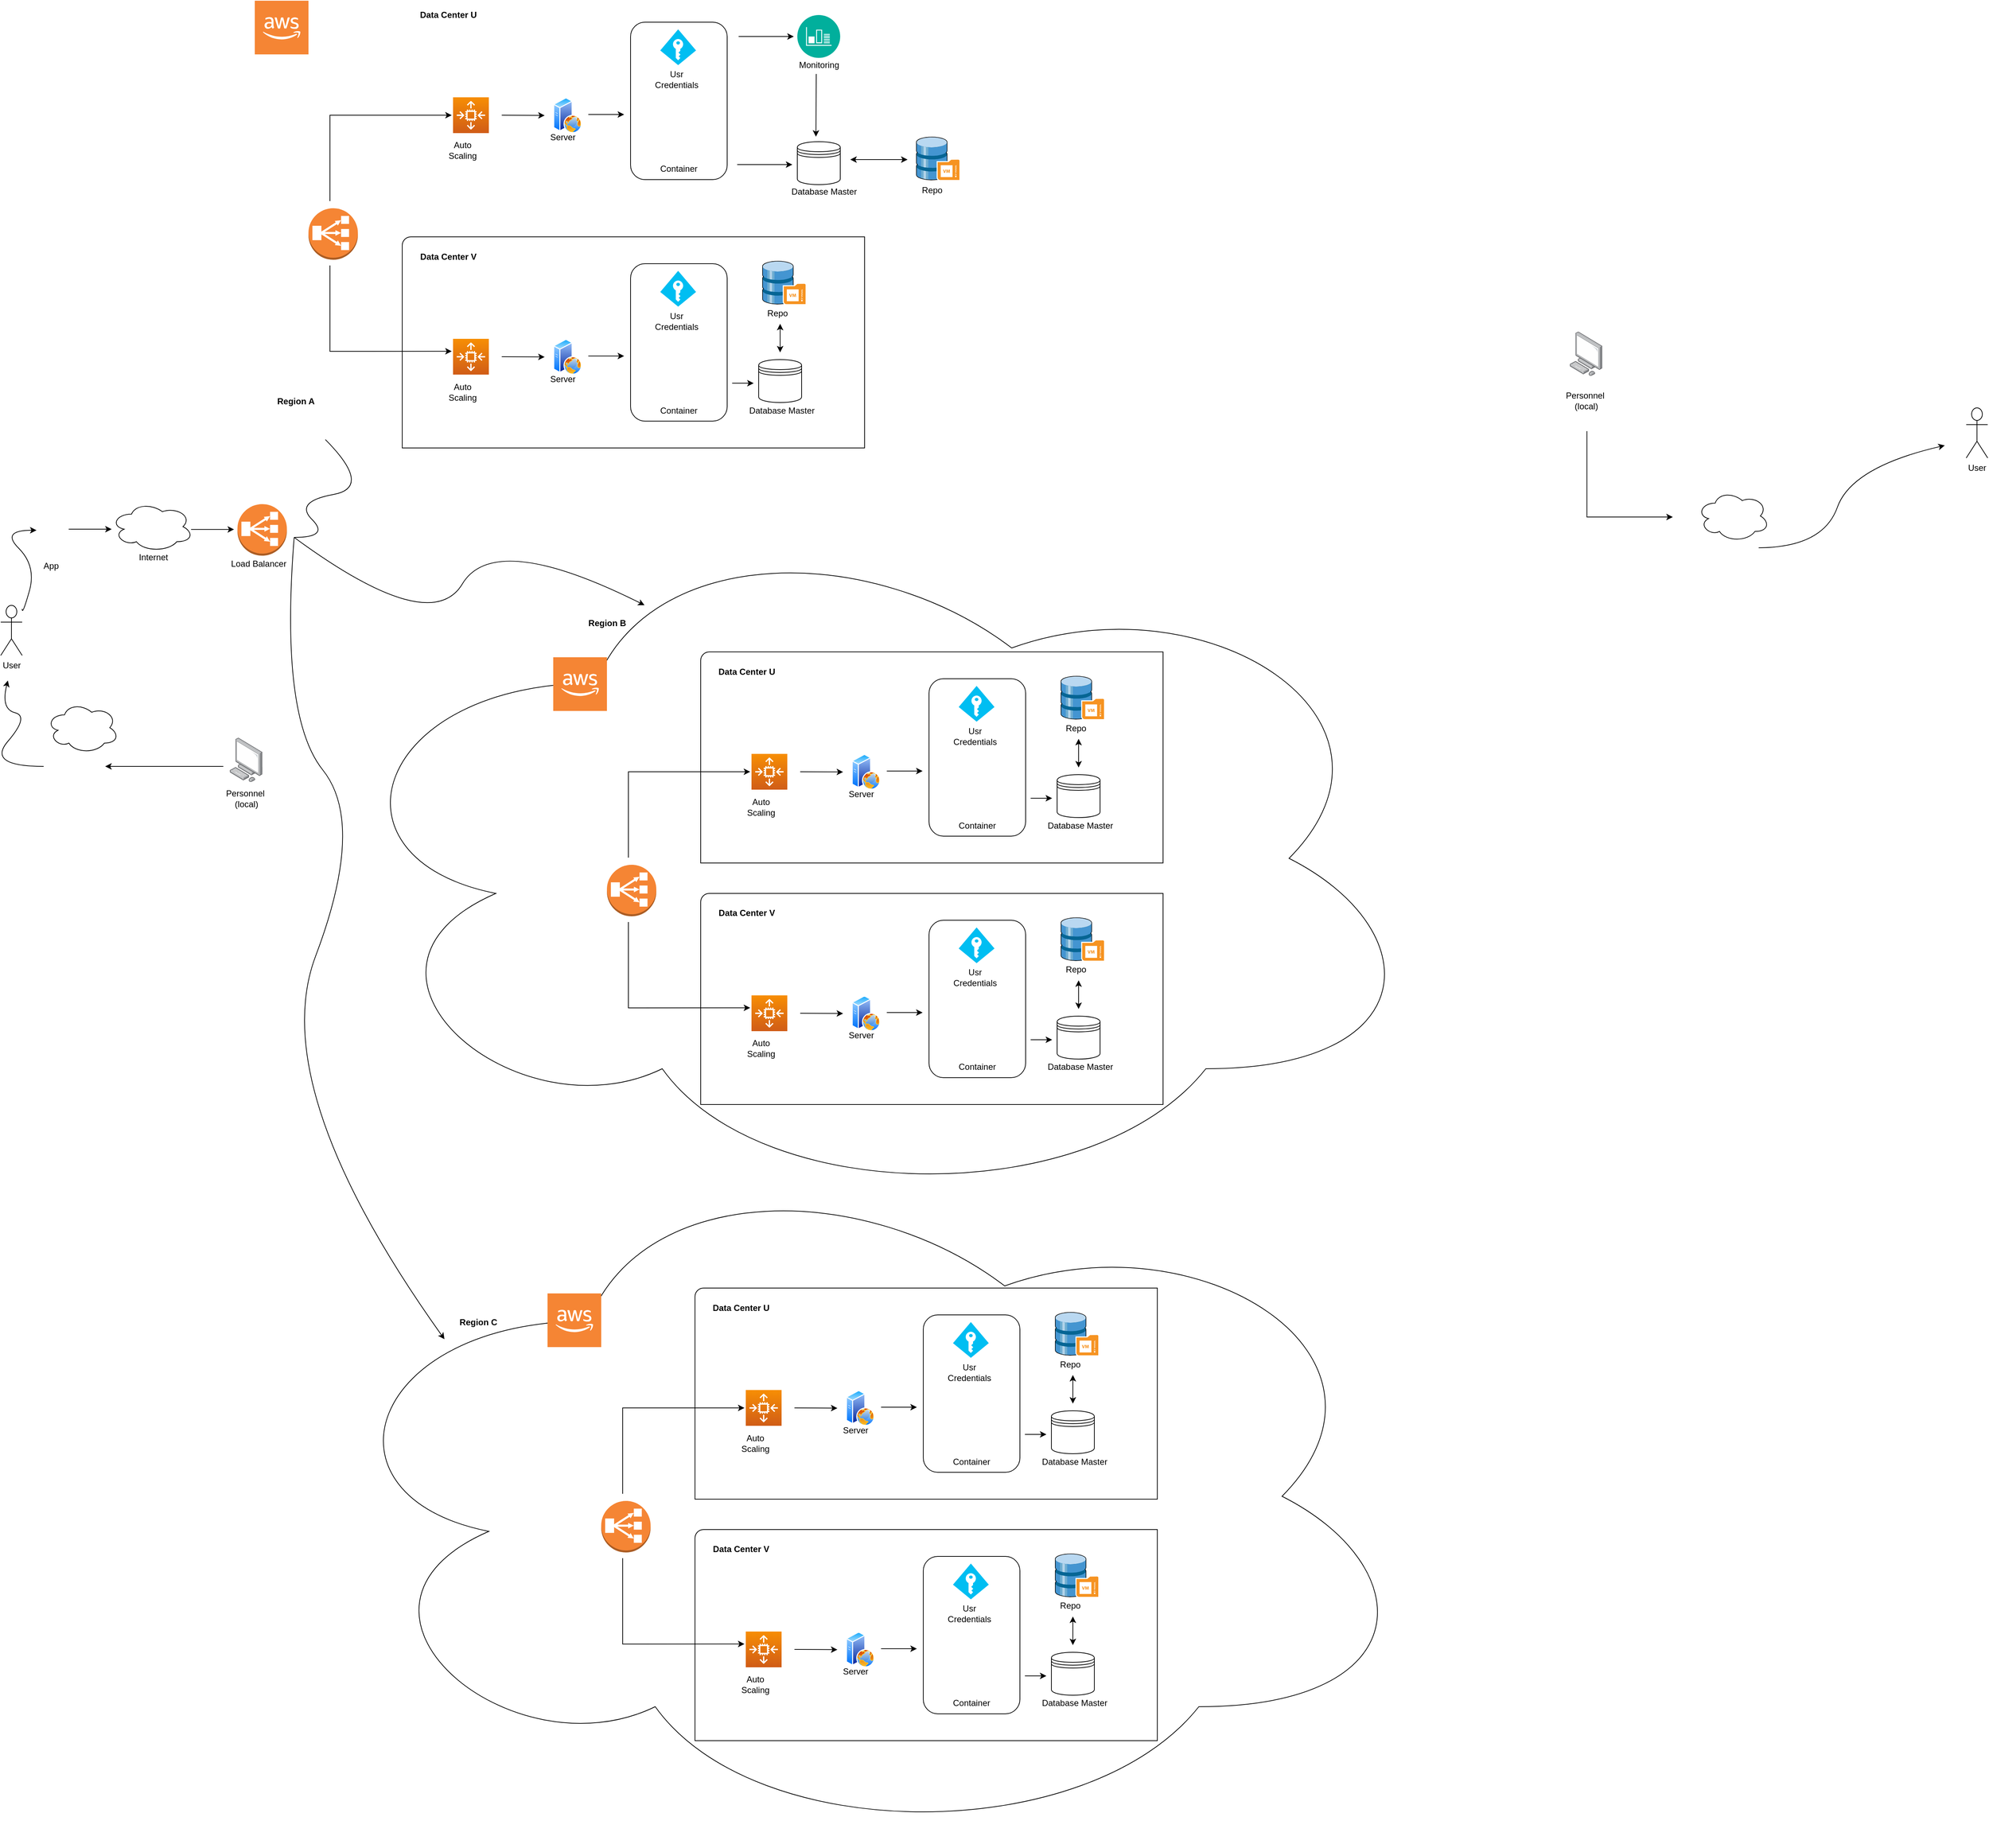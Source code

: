 <mxfile version="17.0.0" type="github">
  <diagram id="yPxyJZ8AM_hMuL3Unpa9" name="gitflow">
    <mxGraphModel dx="890" dy="5201" grid="1" gridSize="10" guides="1" tooltips="1" connect="1" arrows="1" fold="1" page="1" pageScale="1" pageWidth="3300" pageHeight="4681" math="0" shadow="0">
      <root>
        <mxCell id="0" />
        <mxCell id="1" parent="0" />
        <mxCell id="aeybAfqKCNcVXMwGGbME-222" value="" style="ellipse;shape=cloud;whiteSpace=wrap;html=1;fillColor=none;" vertex="1" parent="1">
          <mxGeometry x="454" y="910" width="1550" height="980" as="geometry" />
        </mxCell>
        <mxCell id="aeybAfqKCNcVXMwGGbME-177" value="" style="ellipse;shape=cloud;whiteSpace=wrap;html=1;fillColor=none;" vertex="1" parent="1">
          <mxGeometry x="463.8" y="18.5" width="1550" height="980" as="geometry" />
        </mxCell>
        <object label="User&lt;br&gt;" id="ce-0WmokCaHtLLE00WAw-1">
          <mxCell style="shape=umlActor;verticalLabelPosition=bottom;verticalAlign=top;html=1;outlineConnect=0;" parent="1" vertex="1">
            <mxGeometry x="20" y="155" width="30" height="70" as="geometry" />
          </mxCell>
        </object>
        <mxCell id="ce-0WmokCaHtLLE00WAw-7" value="Internet&lt;br&gt;" style="text;html=1;align=center;verticalAlign=middle;resizable=0;points=[];autosize=1;strokeColor=none;fillColor=none;" parent="1" vertex="1">
          <mxGeometry x="203" y="78.35" width="60" height="20" as="geometry" />
        </mxCell>
        <mxCell id="ce-0WmokCaHtLLE00WAw-12" value="" style="ellipse;shape=cloud;whiteSpace=wrap;html=1;" parent="1" vertex="1">
          <mxGeometry x="174" y="10" width="115" height="70" as="geometry" />
        </mxCell>
        <mxCell id="ce-0WmokCaHtLLE00WAw-13" value="" style="shape=image;html=1;verticalAlign=top;verticalLabelPosition=bottom;labelBackgroundColor=#ffffff;imageAspect=0;aspect=fixed;image=https://cdn4.iconfinder.com/data/icons/48-bubbles/48/27.Phone-128.png" parent="1" vertex="1">
          <mxGeometry x="60" y="22.5" width="65" height="65" as="geometry" />
        </mxCell>
        <mxCell id="ce-0WmokCaHtLLE00WAw-15" value="App" style="text;html=1;align=center;verticalAlign=middle;resizable=0;points=[];autosize=1;strokeColor=none;fillColor=none;" parent="1" vertex="1">
          <mxGeometry x="70" y="90" width="40" height="20" as="geometry" />
        </mxCell>
        <mxCell id="ce-0WmokCaHtLLE00WAw-16" value="" style="curved=1;endArrow=classic;html=1;rounded=0;" parent="1" edge="1">
          <mxGeometry width="50" height="50" relative="1" as="geometry">
            <mxPoint x="50" y="160" as="sourcePoint" />
            <mxPoint x="70" y="50" as="targetPoint" />
            <Array as="points">
              <mxPoint x="50" y="170" />
              <mxPoint x="70" y="100" />
              <mxPoint x="20" y="50" />
            </Array>
          </mxGeometry>
        </mxCell>
        <mxCell id="ce-0WmokCaHtLLE00WAw-18" value="" style="endArrow=classic;html=1;rounded=0;" parent="1" edge="1">
          <mxGeometry width="50" height="50" relative="1" as="geometry">
            <mxPoint x="115" y="48.5" as="sourcePoint" />
            <mxPoint x="175" y="48.5" as="targetPoint" />
          </mxGeometry>
        </mxCell>
        <mxCell id="ce-0WmokCaHtLLE00WAw-19" value="Load Balancer" style="text;html=1;align=center;verticalAlign=middle;resizable=0;points=[];autosize=1;strokeColor=none;fillColor=none;" parent="1" vertex="1">
          <mxGeometry x="335.3" y="87.35" width="90" height="20" as="geometry" />
        </mxCell>
        <mxCell id="ce-0WmokCaHtLLE00WAw-21" value="" style="points=[];aspect=fixed;html=1;align=center;shadow=0;dashed=0;image;image=img/lib/allied_telesis/computer_and_terminals/Personal_Computer.svg;" parent="1" vertex="1">
          <mxGeometry x="340" y="340" width="45.6" height="61.8" as="geometry" />
        </mxCell>
        <mxCell id="ce-0WmokCaHtLLE00WAw-22" value="Personnel&amp;nbsp;&lt;br&gt;(local)" style="text;html=1;align=center;verticalAlign=middle;resizable=0;points=[];autosize=1;strokeColor=none;fillColor=none;" parent="1" vertex="1">
          <mxGeometry x="327.8" y="410" width="70" height="30" as="geometry" />
        </mxCell>
        <mxCell id="ce-0WmokCaHtLLE00WAw-23" value="" style="shape=image;html=1;verticalAlign=top;verticalLabelPosition=bottom;labelBackgroundColor=#ffffff;imageAspect=0;aspect=fixed;image=https://cdn2.iconfinder.com/data/icons/web-development-and-studio/512/108_Map_Camping_plan_track_location_camping_camp-128.png" parent="1" vertex="1">
          <mxGeometry x="115.35" y="306.8" width="38.2" height="38.2" as="geometry" />
        </mxCell>
        <mxCell id="ce-0WmokCaHtLLE00WAw-24" value="" style="shape=image;html=1;verticalAlign=top;verticalLabelPosition=bottom;labelBackgroundColor=#ffffff;imageAspect=0;aspect=fixed;image=https://cdn4.iconfinder.com/data/icons/car-silhouettes/1000/van-128.png" parent="1" vertex="1">
          <mxGeometry x="85.55" y="350" width="68" height="68" as="geometry" />
        </mxCell>
        <mxCell id="ce-0WmokCaHtLLE00WAw-32" value="" style="curved=1;endArrow=classic;html=1;rounded=0;exitX=-0.082;exitY=0.441;exitDx=0;exitDy=0;exitPerimeter=0;" parent="1" edge="1" source="ce-0WmokCaHtLLE00WAw-24">
          <mxGeometry width="50" height="50" relative="1" as="geometry">
            <mxPoint x="70" y="410" as="sourcePoint" />
            <mxPoint x="30" y="260" as="targetPoint" />
            <Array as="points">
              <mxPoint y="380" />
              <mxPoint x="60" y="310" />
              <mxPoint x="20" y="300" />
            </Array>
          </mxGeometry>
        </mxCell>
        <mxCell id="ce-0WmokCaHtLLE00WAw-33" value="" style="ellipse;shape=cloud;whiteSpace=wrap;html=1;fillColor=none;" parent="1" vertex="1">
          <mxGeometry x="83.9" y="290" width="101.1" height="71.8" as="geometry" />
        </mxCell>
        <mxCell id="ce-0WmokCaHtLLE00WAw-35" value="" style="endArrow=classic;html=1;rounded=0;exitX=0;exitY=0.647;exitDx=0;exitDy=0;exitPerimeter=0;" parent="1" edge="1">
          <mxGeometry width="50" height="50" relative="1" as="geometry">
            <mxPoint x="331" y="379.985" as="sourcePoint" />
            <mxPoint x="166" y="380" as="targetPoint" />
          </mxGeometry>
        </mxCell>
        <mxCell id="aeybAfqKCNcVXMwGGbME-7" value="Region A" style="text;html=1;align=center;verticalAlign=middle;resizable=0;points=[];autosize=1;strokeColor=none;fillColor=none;fontStyle=1" vertex="1" parent="1">
          <mxGeometry x="396.8" y="-140" width="70" height="20" as="geometry" />
        </mxCell>
        <mxCell id="aeybAfqKCNcVXMwGGbME-10" value="" style="outlineConnect=0;dashed=0;verticalLabelPosition=bottom;verticalAlign=top;align=center;html=1;shape=mxgraph.aws3.classic_load_balancer;fillColor=#F58534;gradientColor=none;" vertex="1" parent="1">
          <mxGeometry x="350.8" y="13.5" width="69" height="72" as="geometry" />
        </mxCell>
        <mxCell id="aeybAfqKCNcVXMwGGbME-13" value="Region B" style="text;html=1;align=center;verticalAlign=middle;resizable=0;points=[];autosize=1;strokeColor=none;fillColor=none;fontStyle=1" vertex="1" parent="1">
          <mxGeometry x="832" y="170" width="70" height="20" as="geometry" />
        </mxCell>
        <mxCell id="aeybAfqKCNcVXMwGGbME-14" value="Region C" style="text;html=1;align=center;verticalAlign=middle;resizable=0;points=[];autosize=1;strokeColor=none;fillColor=none;fontStyle=1" vertex="1" parent="1">
          <mxGeometry x="652" y="1146.5" width="70" height="20" as="geometry" />
        </mxCell>
        <mxCell id="aeybAfqKCNcVXMwGGbME-30" value="" style="outlineConnect=0;dashed=0;verticalLabelPosition=bottom;verticalAlign=top;align=center;html=1;shape=mxgraph.aws3.cloud_2;fillColor=#F58534;gradientColor=none;" vertex="1" parent="1">
          <mxGeometry x="375" y="-690" width="75" height="75" as="geometry" />
        </mxCell>
        <mxCell id="aeybAfqKCNcVXMwGGbME-84" value="" style="endArrow=classic;html=1;rounded=0;" edge="1" parent="1">
          <mxGeometry width="50" height="50" relative="1" as="geometry">
            <mxPoint x="286" y="48.83" as="sourcePoint" />
            <mxPoint x="346" y="48.83" as="targetPoint" />
          </mxGeometry>
        </mxCell>
        <mxCell id="aeybAfqKCNcVXMwGGbME-88" value="" style="curved=1;endArrow=classic;html=1;rounded=0;entryX=0.294;entryY=0.139;entryDx=0;entryDy=0;entryPerimeter=0;" edge="1" parent="1" target="aeybAfqKCNcVXMwGGbME-177">
          <mxGeometry width="50" height="50" relative="1" as="geometry">
            <mxPoint x="430" y="60" as="sourcePoint" />
            <mxPoint x="143.367" y="727.723" as="targetPoint" />
            <Array as="points">
              <mxPoint x="620" y="200" />
              <mxPoint x="710" y="50" />
            </Array>
          </mxGeometry>
        </mxCell>
        <mxCell id="aeybAfqKCNcVXMwGGbME-89" value="" style="curved=1;endArrow=classic;html=1;rounded=0;entryX=0.12;entryY=0.276;entryDx=0;entryDy=0;entryPerimeter=0;" edge="1" parent="1" target="aeybAfqKCNcVXMwGGbME-222">
          <mxGeometry width="50" height="50" relative="1" as="geometry">
            <mxPoint x="430" y="60" as="sourcePoint" />
            <mxPoint x="460" y="1200" as="targetPoint" />
            <Array as="points">
              <mxPoint x="410" y="310" />
              <mxPoint x="530" y="460" />
              <mxPoint x="390" y="830" />
            </Array>
          </mxGeometry>
        </mxCell>
        <mxCell id="aeybAfqKCNcVXMwGGbME-91" value="" style="outlineConnect=0;dashed=0;verticalLabelPosition=bottom;verticalAlign=top;align=center;html=1;shape=mxgraph.aws3.classic_load_balancer;fillColor=#F58534;gradientColor=none;" vertex="1" parent="1">
          <mxGeometry x="450" y="-400" width="69" height="72" as="geometry" />
        </mxCell>
        <mxCell id="aeybAfqKCNcVXMwGGbME-92" value="&lt;span style=&quot;white-space: pre&quot;&gt;	&lt;/span&gt;&lt;span style=&quot;white-space: pre&quot;&gt;	&lt;/span&gt;" style="shape=datastore;whiteSpace=wrap;html=1;" vertex="1" parent="1">
          <mxGeometry x="1133" y="-493" width="60" height="60" as="geometry" />
        </mxCell>
        <mxCell id="aeybAfqKCNcVXMwGGbME-93" value="" style="verticalLabelPosition=bottom;html=1;verticalAlign=top;align=center;strokeColor=none;fillColor=#00BEF2;shape=mxgraph.azure.access_control;" vertex="1" parent="1">
          <mxGeometry x="941.5" y="-650" width="50" height="50" as="geometry" />
        </mxCell>
        <mxCell id="aeybAfqKCNcVXMwGGbME-94" value="" style="shape=image;html=1;verticalAlign=top;verticalLabelPosition=bottom;labelBackgroundColor=#ffffff;imageAspect=0;aspect=fixed;image=https://cdn0.iconfinder.com/data/icons/social-media-2104/24/social_media_social_media_logo_docker-128.png" vertex="1" parent="1">
          <mxGeometry x="933.5" y="-533" width="68" height="68" as="geometry" />
        </mxCell>
        <mxCell id="aeybAfqKCNcVXMwGGbME-95" value="Database Master" style="text;html=1;align=center;verticalAlign=middle;resizable=0;points=[];autosize=1;strokeColor=none;fillColor=none;" vertex="1" parent="1">
          <mxGeometry x="1115" y="-433" width="110" height="20" as="geometry" />
        </mxCell>
        <mxCell id="aeybAfqKCNcVXMwGGbME-96" value="Container" style="text;html=1;align=center;verticalAlign=middle;resizable=0;points=[];autosize=1;strokeColor=none;fillColor=none;" vertex="1" parent="1">
          <mxGeometry x="931.5" y="-465" width="70" height="20" as="geometry" />
        </mxCell>
        <mxCell id="aeybAfqKCNcVXMwGGbME-97" value="" style="sketch=0;points=[[0,0,0],[0.25,0,0],[0.5,0,0],[0.75,0,0],[1,0,0],[0,1,0],[0.25,1,0],[0.5,1,0],[0.75,1,0],[1,1,0],[0,0.25,0],[0,0.5,0],[0,0.75,0],[1,0.25,0],[1,0.5,0],[1,0.75,0]];outlineConnect=0;fontColor=#232F3E;gradientColor=#F78E04;gradientDirection=north;fillColor=#D05C17;strokeColor=#ffffff;dashed=0;verticalLabelPosition=bottom;verticalAlign=top;align=center;html=1;fontSize=12;fontStyle=0;aspect=fixed;shape=mxgraph.aws4.resourceIcon;resIcon=mxgraph.aws4.auto_scaling2;" vertex="1" parent="1">
          <mxGeometry x="652" y="-555" width="50" height="50" as="geometry" />
        </mxCell>
        <mxCell id="aeybAfqKCNcVXMwGGbME-98" value="Auto &lt;br&gt;Scaling" style="text;html=1;align=center;verticalAlign=middle;resizable=0;points=[];autosize=1;strokeColor=none;fillColor=none;" vertex="1" parent="1">
          <mxGeometry x="640" y="-496" width="50" height="30" as="geometry" />
        </mxCell>
        <mxCell id="aeybAfqKCNcVXMwGGbME-99" value="" style="shadow=0;dashed=0;html=1;labelPosition=center;verticalLabelPosition=bottom;verticalAlign=top;align=center;outlineConnect=0;shape=mxgraph.veeam.3d.backup_repository_2;fillColor=none;movableLabel=1;" vertex="1" parent="1">
          <mxGeometry x="1299" y="-500" width="62" height="62" as="geometry" />
        </mxCell>
        <mxCell id="aeybAfqKCNcVXMwGGbME-100" value="Repo" style="text;html=1;align=center;verticalAlign=middle;resizable=0;points=[];autosize=1;strokeColor=none;fillColor=none;" vertex="1" parent="1">
          <mxGeometry x="1300.5" y="-435" width="40" height="20" as="geometry" />
        </mxCell>
        <mxCell id="aeybAfqKCNcVXMwGGbME-101" value="" style="rounded=1;whiteSpace=wrap;html=1;fillColor=none;" vertex="1" parent="1">
          <mxGeometry x="900" y="-660" width="135" height="220" as="geometry" />
        </mxCell>
        <mxCell id="aeybAfqKCNcVXMwGGbME-102" value="Usr&lt;br&gt;Credentials" style="text;html=1;align=center;verticalAlign=middle;resizable=0;points=[];autosize=1;strokeColor=none;fillColor=none;" vertex="1" parent="1">
          <mxGeometry x="923.5" y="-595" width="80" height="30" as="geometry" />
        </mxCell>
        <mxCell id="aeybAfqKCNcVXMwGGbME-103" value="" style="endArrow=classic;html=1;rounded=0;" edge="1" parent="1">
          <mxGeometry width="50" height="50" relative="1" as="geometry">
            <mxPoint x="841" y="-531" as="sourcePoint" />
            <mxPoint x="891" y="-531" as="targetPoint" />
          </mxGeometry>
        </mxCell>
        <mxCell id="aeybAfqKCNcVXMwGGbME-104" value="" style="endArrow=classic;html=1;rounded=0;" edge="1" parent="1">
          <mxGeometry width="50" height="50" relative="1" as="geometry">
            <mxPoint x="720" y="-530.0" as="sourcePoint" />
            <mxPoint x="780" y="-529.67" as="targetPoint" />
          </mxGeometry>
        </mxCell>
        <mxCell id="aeybAfqKCNcVXMwGGbME-105" value="" style="endArrow=classic;startArrow=classic;html=1;rounded=0;" edge="1" parent="1">
          <mxGeometry width="50" height="50" relative="1" as="geometry">
            <mxPoint x="1287" y="-468" as="sourcePoint" />
            <mxPoint x="1207" y="-468" as="targetPoint" />
            <Array as="points" />
          </mxGeometry>
        </mxCell>
        <mxCell id="aeybAfqKCNcVXMwGGbME-106" value="" style="aspect=fixed;perimeter=ellipsePerimeter;html=1;align=center;shadow=0;dashed=0;spacingTop=3;image;image=img/lib/active_directory/web_server.svg;fillColor=none;" vertex="1" parent="1">
          <mxGeometry x="792" y="-555" width="40" height="50" as="geometry" />
        </mxCell>
        <mxCell id="aeybAfqKCNcVXMwGGbME-107" value="" style="endArrow=classic;html=1;rounded=0;" edge="1" parent="1">
          <mxGeometry width="50" height="50" relative="1" as="geometry">
            <mxPoint x="1049" y="-461" as="sourcePoint" />
            <mxPoint x="1126" y="-461" as="targetPoint" />
          </mxGeometry>
        </mxCell>
        <mxCell id="aeybAfqKCNcVXMwGGbME-109" value="Data Center U" style="text;html=1;align=center;verticalAlign=middle;resizable=0;points=[];autosize=1;strokeColor=none;fillColor=none;fontStyle=1" vertex="1" parent="1">
          <mxGeometry x="600" y="-680" width="90" height="20" as="geometry" />
        </mxCell>
        <mxCell id="aeybAfqKCNcVXMwGGbME-110" value="Server" style="text;html=1;align=center;verticalAlign=middle;resizable=0;points=[];autosize=1;strokeColor=none;fillColor=none;" vertex="1" parent="1">
          <mxGeometry x="780" y="-509" width="50" height="20" as="geometry" />
        </mxCell>
        <mxCell id="aeybAfqKCNcVXMwGGbME-111" value="&lt;span style=&quot;white-space: pre&quot;&gt;	&lt;/span&gt;&lt;span style=&quot;white-space: pre&quot;&gt;	&lt;/span&gt;" style="shape=datastore;whiteSpace=wrap;html=1;" vertex="1" parent="1">
          <mxGeometry x="1079" y="-188.5" width="60" height="60" as="geometry" />
        </mxCell>
        <mxCell id="aeybAfqKCNcVXMwGGbME-112" value="" style="verticalLabelPosition=bottom;html=1;verticalAlign=top;align=center;strokeColor=none;fillColor=#00BEF2;shape=mxgraph.azure.access_control;" vertex="1" parent="1">
          <mxGeometry x="941.5" y="-312.5" width="50" height="50" as="geometry" />
        </mxCell>
        <mxCell id="aeybAfqKCNcVXMwGGbME-113" value="" style="shape=image;html=1;verticalAlign=top;verticalLabelPosition=bottom;labelBackgroundColor=#ffffff;imageAspect=0;aspect=fixed;image=https://cdn0.iconfinder.com/data/icons/social-media-2104/24/social_media_social_media_logo_docker-128.png" vertex="1" parent="1">
          <mxGeometry x="933.5" y="-195.5" width="68" height="68" as="geometry" />
        </mxCell>
        <mxCell id="aeybAfqKCNcVXMwGGbME-114" value="Database Master" style="text;html=1;align=center;verticalAlign=middle;resizable=0;points=[];autosize=1;strokeColor=none;fillColor=none;" vertex="1" parent="1">
          <mxGeometry x="1056" y="-127.5" width="110" height="20" as="geometry" />
        </mxCell>
        <mxCell id="aeybAfqKCNcVXMwGGbME-115" value="Container" style="text;html=1;align=center;verticalAlign=middle;resizable=0;points=[];autosize=1;strokeColor=none;fillColor=none;" vertex="1" parent="1">
          <mxGeometry x="931.5" y="-127.5" width="70" height="20" as="geometry" />
        </mxCell>
        <mxCell id="aeybAfqKCNcVXMwGGbME-116" value="" style="sketch=0;points=[[0,0,0],[0.25,0,0],[0.5,0,0],[0.75,0,0],[1,0,0],[0,1,0],[0.25,1,0],[0.5,1,0],[0.75,1,0],[1,1,0],[0,0.25,0],[0,0.5,0],[0,0.75,0],[1,0.25,0],[1,0.5,0],[1,0.75,0]];outlineConnect=0;fontColor=#232F3E;gradientColor=#F78E04;gradientDirection=north;fillColor=#D05C17;strokeColor=#ffffff;dashed=0;verticalLabelPosition=bottom;verticalAlign=top;align=center;html=1;fontSize=12;fontStyle=0;aspect=fixed;shape=mxgraph.aws4.resourceIcon;resIcon=mxgraph.aws4.auto_scaling2;" vertex="1" parent="1">
          <mxGeometry x="652" y="-217.5" width="50" height="50" as="geometry" />
        </mxCell>
        <mxCell id="aeybAfqKCNcVXMwGGbME-117" value="Auto &lt;br&gt;Scaling" style="text;html=1;align=center;verticalAlign=middle;resizable=0;points=[];autosize=1;strokeColor=none;fillColor=none;" vertex="1" parent="1">
          <mxGeometry x="640" y="-158.5" width="50" height="30" as="geometry" />
        </mxCell>
        <mxCell id="aeybAfqKCNcVXMwGGbME-118" value="" style="shadow=0;dashed=0;html=1;labelPosition=center;verticalLabelPosition=bottom;verticalAlign=top;align=center;outlineConnect=0;shape=mxgraph.veeam.3d.backup_repository_2;fillColor=none;" vertex="1" parent="1">
          <mxGeometry x="1084" y="-326.5" width="62" height="62" as="geometry" />
        </mxCell>
        <mxCell id="aeybAfqKCNcVXMwGGbME-119" value="Repo" style="text;html=1;align=center;verticalAlign=middle;resizable=0;points=[];autosize=1;strokeColor=none;fillColor=none;" vertex="1" parent="1">
          <mxGeometry x="1085" y="-263.5" width="40" height="20" as="geometry" />
        </mxCell>
        <mxCell id="aeybAfqKCNcVXMwGGbME-120" value="" style="rounded=1;whiteSpace=wrap;html=1;fillColor=none;" vertex="1" parent="1">
          <mxGeometry x="900" y="-322.5" width="135" height="220" as="geometry" />
        </mxCell>
        <mxCell id="aeybAfqKCNcVXMwGGbME-121" value="Usr&lt;br&gt;Credentials" style="text;html=1;align=center;verticalAlign=middle;resizable=0;points=[];autosize=1;strokeColor=none;fillColor=none;" vertex="1" parent="1">
          <mxGeometry x="923.5" y="-257.5" width="80" height="30" as="geometry" />
        </mxCell>
        <mxCell id="aeybAfqKCNcVXMwGGbME-122" value="" style="endArrow=classic;html=1;rounded=0;" edge="1" parent="1">
          <mxGeometry width="50" height="50" relative="1" as="geometry">
            <mxPoint x="841" y="-193.5" as="sourcePoint" />
            <mxPoint x="891" y="-193.5" as="targetPoint" />
          </mxGeometry>
        </mxCell>
        <mxCell id="aeybAfqKCNcVXMwGGbME-123" value="" style="endArrow=classic;html=1;rounded=0;" edge="1" parent="1">
          <mxGeometry width="50" height="50" relative="1" as="geometry">
            <mxPoint x="720" y="-192.5" as="sourcePoint" />
            <mxPoint x="780" y="-192.17" as="targetPoint" />
          </mxGeometry>
        </mxCell>
        <mxCell id="aeybAfqKCNcVXMwGGbME-124" value="" style="endArrow=classic;startArrow=classic;html=1;rounded=0;" edge="1" parent="1">
          <mxGeometry width="50" height="50" relative="1" as="geometry">
            <mxPoint x="1109" y="-198.5" as="sourcePoint" />
            <mxPoint x="1109" y="-238.5" as="targetPoint" />
          </mxGeometry>
        </mxCell>
        <mxCell id="aeybAfqKCNcVXMwGGbME-125" value="" style="aspect=fixed;perimeter=ellipsePerimeter;html=1;align=center;shadow=0;dashed=0;spacingTop=3;image;image=img/lib/active_directory/web_server.svg;fillColor=none;" vertex="1" parent="1">
          <mxGeometry x="792" y="-217.5" width="40" height="50" as="geometry" />
        </mxCell>
        <mxCell id="aeybAfqKCNcVXMwGGbME-126" value="" style="endArrow=classic;html=1;rounded=0;" edge="1" parent="1">
          <mxGeometry width="50" height="50" relative="1" as="geometry">
            <mxPoint x="1042" y="-155.5" as="sourcePoint" />
            <mxPoint x="1072" y="-155.5" as="targetPoint" />
          </mxGeometry>
        </mxCell>
        <mxCell id="aeybAfqKCNcVXMwGGbME-127" value="" style="verticalLabelPosition=bottom;verticalAlign=top;html=1;shape=mxgraph.basic.corner_round_rect;dx=6;fillColor=none;" vertex="1" parent="1">
          <mxGeometry x="581" y="-360" width="646" height="295" as="geometry" />
        </mxCell>
        <mxCell id="aeybAfqKCNcVXMwGGbME-128" value="Data Center V" style="text;html=1;align=center;verticalAlign=middle;resizable=0;points=[];autosize=1;strokeColor=none;fillColor=none;fontStyle=1" vertex="1" parent="1">
          <mxGeometry x="600" y="-342.5" width="90" height="20" as="geometry" />
        </mxCell>
        <mxCell id="aeybAfqKCNcVXMwGGbME-129" value="Server" style="text;html=1;align=center;verticalAlign=middle;resizable=0;points=[];autosize=1;strokeColor=none;fillColor=none;" vertex="1" parent="1">
          <mxGeometry x="780" y="-171.5" width="50" height="20" as="geometry" />
        </mxCell>
        <mxCell id="aeybAfqKCNcVXMwGGbME-131" value="" style="endArrow=classic;html=1;rounded=0;entryX=0.107;entryY=0.568;entryDx=0;entryDy=0;entryPerimeter=0;" edge="1" parent="1">
          <mxGeometry width="50" height="50" relative="1" as="geometry">
            <mxPoint x="480" y="-410" as="sourcePoint" />
            <mxPoint x="650.122" y="-529.94" as="targetPoint" />
            <Array as="points">
              <mxPoint x="480" y="-530" />
            </Array>
          </mxGeometry>
        </mxCell>
        <mxCell id="aeybAfqKCNcVXMwGGbME-132" value="" style="endArrow=classic;html=1;rounded=0;entryX=0.107;entryY=0.542;entryDx=0;entryDy=0;entryPerimeter=0;" edge="1" parent="1" target="aeybAfqKCNcVXMwGGbME-127">
          <mxGeometry width="50" height="50" relative="1" as="geometry">
            <mxPoint x="480" y="-320" as="sourcePoint" />
            <mxPoint x="540" y="-130" as="targetPoint" />
            <Array as="points">
              <mxPoint x="480" y="-200" />
            </Array>
          </mxGeometry>
        </mxCell>
        <mxCell id="aeybAfqKCNcVXMwGGbME-135" value="" style="outlineConnect=0;dashed=0;verticalLabelPosition=bottom;verticalAlign=top;align=center;html=1;shape=mxgraph.aws3.cloud_2;fillColor=#F58534;gradientColor=none;" vertex="1" parent="1">
          <mxGeometry x="792" y="227.5" width="75" height="75" as="geometry" />
        </mxCell>
        <mxCell id="aeybAfqKCNcVXMwGGbME-136" value="" style="outlineConnect=0;dashed=0;verticalLabelPosition=bottom;verticalAlign=top;align=center;html=1;shape=mxgraph.aws3.classic_load_balancer;fillColor=#F58534;gradientColor=none;" vertex="1" parent="1">
          <mxGeometry x="867" y="517.5" width="69" height="72" as="geometry" />
        </mxCell>
        <mxCell id="aeybAfqKCNcVXMwGGbME-137" value="&lt;span style=&quot;white-space: pre&quot;&gt;	&lt;/span&gt;&lt;span style=&quot;white-space: pre&quot;&gt;	&lt;/span&gt;" style="shape=datastore;whiteSpace=wrap;html=1;" vertex="1" parent="1">
          <mxGeometry x="1496" y="391.5" width="60" height="60" as="geometry" />
        </mxCell>
        <mxCell id="aeybAfqKCNcVXMwGGbME-138" value="" style="verticalLabelPosition=bottom;html=1;verticalAlign=top;align=center;strokeColor=none;fillColor=#00BEF2;shape=mxgraph.azure.access_control;" vertex="1" parent="1">
          <mxGeometry x="1358.5" y="267.5" width="50" height="50" as="geometry" />
        </mxCell>
        <mxCell id="aeybAfqKCNcVXMwGGbME-139" value="" style="shape=image;html=1;verticalAlign=top;verticalLabelPosition=bottom;labelBackgroundColor=#ffffff;imageAspect=0;aspect=fixed;image=https://cdn0.iconfinder.com/data/icons/social-media-2104/24/social_media_social_media_logo_docker-128.png" vertex="1" parent="1">
          <mxGeometry x="1350.5" y="384.5" width="68" height="68" as="geometry" />
        </mxCell>
        <mxCell id="aeybAfqKCNcVXMwGGbME-140" value="Database Master" style="text;html=1;align=center;verticalAlign=middle;resizable=0;points=[];autosize=1;strokeColor=none;fillColor=none;" vertex="1" parent="1">
          <mxGeometry x="1473" y="452.5" width="110" height="20" as="geometry" />
        </mxCell>
        <mxCell id="aeybAfqKCNcVXMwGGbME-141" value="Container" style="text;html=1;align=center;verticalAlign=middle;resizable=0;points=[];autosize=1;strokeColor=none;fillColor=none;" vertex="1" parent="1">
          <mxGeometry x="1348.5" y="452.5" width="70" height="20" as="geometry" />
        </mxCell>
        <mxCell id="aeybAfqKCNcVXMwGGbME-142" value="" style="sketch=0;points=[[0,0,0],[0.25,0,0],[0.5,0,0],[0.75,0,0],[1,0,0],[0,1,0],[0.25,1,0],[0.5,1,0],[0.75,1,0],[1,1,0],[0,0.25,0],[0,0.5,0],[0,0.75,0],[1,0.25,0],[1,0.5,0],[1,0.75,0]];outlineConnect=0;fontColor=#232F3E;gradientColor=#F78E04;gradientDirection=north;fillColor=#D05C17;strokeColor=#ffffff;dashed=0;verticalLabelPosition=bottom;verticalAlign=top;align=center;html=1;fontSize=12;fontStyle=0;aspect=fixed;shape=mxgraph.aws4.resourceIcon;resIcon=mxgraph.aws4.auto_scaling2;" vertex="1" parent="1">
          <mxGeometry x="1069" y="362.5" width="50" height="50" as="geometry" />
        </mxCell>
        <mxCell id="aeybAfqKCNcVXMwGGbME-143" value="Auto &lt;br&gt;Scaling" style="text;html=1;align=center;verticalAlign=middle;resizable=0;points=[];autosize=1;strokeColor=none;fillColor=none;" vertex="1" parent="1">
          <mxGeometry x="1057" y="421.5" width="50" height="30" as="geometry" />
        </mxCell>
        <mxCell id="aeybAfqKCNcVXMwGGbME-144" value="" style="shadow=0;dashed=0;html=1;labelPosition=center;verticalLabelPosition=bottom;verticalAlign=top;align=center;outlineConnect=0;shape=mxgraph.veeam.3d.backup_repository_2;fillColor=none;" vertex="1" parent="1">
          <mxGeometry x="1501" y="253.5" width="62" height="62" as="geometry" />
        </mxCell>
        <mxCell id="aeybAfqKCNcVXMwGGbME-145" value="Repo" style="text;html=1;align=center;verticalAlign=middle;resizable=0;points=[];autosize=1;strokeColor=none;fillColor=none;" vertex="1" parent="1">
          <mxGeometry x="1502" y="316.5" width="40" height="20" as="geometry" />
        </mxCell>
        <mxCell id="aeybAfqKCNcVXMwGGbME-146" value="" style="rounded=1;whiteSpace=wrap;html=1;fillColor=none;" vertex="1" parent="1">
          <mxGeometry x="1317" y="257.5" width="135" height="220" as="geometry" />
        </mxCell>
        <mxCell id="aeybAfqKCNcVXMwGGbME-147" value="Usr&lt;br&gt;Credentials" style="text;html=1;align=center;verticalAlign=middle;resizable=0;points=[];autosize=1;strokeColor=none;fillColor=none;" vertex="1" parent="1">
          <mxGeometry x="1340.5" y="322.5" width="80" height="30" as="geometry" />
        </mxCell>
        <mxCell id="aeybAfqKCNcVXMwGGbME-148" value="" style="endArrow=classic;html=1;rounded=0;" edge="1" parent="1">
          <mxGeometry width="50" height="50" relative="1" as="geometry">
            <mxPoint x="1258" y="386.5" as="sourcePoint" />
            <mxPoint x="1308" y="386.5" as="targetPoint" />
          </mxGeometry>
        </mxCell>
        <mxCell id="aeybAfqKCNcVXMwGGbME-149" value="" style="endArrow=classic;html=1;rounded=0;" edge="1" parent="1">
          <mxGeometry width="50" height="50" relative="1" as="geometry">
            <mxPoint x="1137" y="387.5" as="sourcePoint" />
            <mxPoint x="1197" y="387.83" as="targetPoint" />
          </mxGeometry>
        </mxCell>
        <mxCell id="aeybAfqKCNcVXMwGGbME-150" value="" style="endArrow=classic;startArrow=classic;html=1;rounded=0;" edge="1" parent="1">
          <mxGeometry width="50" height="50" relative="1" as="geometry">
            <mxPoint x="1526" y="381.5" as="sourcePoint" />
            <mxPoint x="1526" y="341.5" as="targetPoint" />
          </mxGeometry>
        </mxCell>
        <mxCell id="aeybAfqKCNcVXMwGGbME-151" value="" style="aspect=fixed;perimeter=ellipsePerimeter;html=1;align=center;shadow=0;dashed=0;spacingTop=3;image;image=img/lib/active_directory/web_server.svg;fillColor=none;" vertex="1" parent="1">
          <mxGeometry x="1209" y="362.5" width="40" height="50" as="geometry" />
        </mxCell>
        <mxCell id="aeybAfqKCNcVXMwGGbME-152" value="" style="endArrow=classic;html=1;rounded=0;" edge="1" parent="1">
          <mxGeometry width="50" height="50" relative="1" as="geometry">
            <mxPoint x="1459" y="424.5" as="sourcePoint" />
            <mxPoint x="1489" y="424.5" as="targetPoint" />
          </mxGeometry>
        </mxCell>
        <mxCell id="aeybAfqKCNcVXMwGGbME-153" value="" style="verticalLabelPosition=bottom;verticalAlign=top;html=1;shape=mxgraph.basic.corner_round_rect;dx=6;fillColor=none;" vertex="1" parent="1">
          <mxGeometry x="998" y="220" width="646" height="295" as="geometry" />
        </mxCell>
        <mxCell id="aeybAfqKCNcVXMwGGbME-154" value="Data Center U" style="text;html=1;align=center;verticalAlign=middle;resizable=0;points=[];autosize=1;strokeColor=none;fillColor=none;fontStyle=1" vertex="1" parent="1">
          <mxGeometry x="1017" y="237.5" width="90" height="20" as="geometry" />
        </mxCell>
        <mxCell id="aeybAfqKCNcVXMwGGbME-155" value="Server" style="text;html=1;align=center;verticalAlign=middle;resizable=0;points=[];autosize=1;strokeColor=none;fillColor=none;" vertex="1" parent="1">
          <mxGeometry x="1197" y="408.5" width="50" height="20" as="geometry" />
        </mxCell>
        <mxCell id="aeybAfqKCNcVXMwGGbME-156" value="&lt;span style=&quot;white-space: pre&quot;&gt;	&lt;/span&gt;&lt;span style=&quot;white-space: pre&quot;&gt;	&lt;/span&gt;" style="shape=datastore;whiteSpace=wrap;html=1;" vertex="1" parent="1">
          <mxGeometry x="1496" y="729" width="60" height="60" as="geometry" />
        </mxCell>
        <mxCell id="aeybAfqKCNcVXMwGGbME-157" value="" style="verticalLabelPosition=bottom;html=1;verticalAlign=top;align=center;strokeColor=none;fillColor=#00BEF2;shape=mxgraph.azure.access_control;" vertex="1" parent="1">
          <mxGeometry x="1358.5" y="605" width="50" height="50" as="geometry" />
        </mxCell>
        <mxCell id="aeybAfqKCNcVXMwGGbME-158" value="" style="shape=image;html=1;verticalAlign=top;verticalLabelPosition=bottom;labelBackgroundColor=#ffffff;imageAspect=0;aspect=fixed;image=https://cdn0.iconfinder.com/data/icons/social-media-2104/24/social_media_social_media_logo_docker-128.png" vertex="1" parent="1">
          <mxGeometry x="1350.5" y="722" width="68" height="68" as="geometry" />
        </mxCell>
        <mxCell id="aeybAfqKCNcVXMwGGbME-159" value="Database Master" style="text;html=1;align=center;verticalAlign=middle;resizable=0;points=[];autosize=1;strokeColor=none;fillColor=none;" vertex="1" parent="1">
          <mxGeometry x="1473" y="790" width="110" height="20" as="geometry" />
        </mxCell>
        <mxCell id="aeybAfqKCNcVXMwGGbME-160" value="Container" style="text;html=1;align=center;verticalAlign=middle;resizable=0;points=[];autosize=1;strokeColor=none;fillColor=none;" vertex="1" parent="1">
          <mxGeometry x="1348.5" y="790" width="70" height="20" as="geometry" />
        </mxCell>
        <mxCell id="aeybAfqKCNcVXMwGGbME-161" value="" style="sketch=0;points=[[0,0,0],[0.25,0,0],[0.5,0,0],[0.75,0,0],[1,0,0],[0,1,0],[0.25,1,0],[0.5,1,0],[0.75,1,0],[1,1,0],[0,0.25,0],[0,0.5,0],[0,0.75,0],[1,0.25,0],[1,0.5,0],[1,0.75,0]];outlineConnect=0;fontColor=#232F3E;gradientColor=#F78E04;gradientDirection=north;fillColor=#D05C17;strokeColor=#ffffff;dashed=0;verticalLabelPosition=bottom;verticalAlign=top;align=center;html=1;fontSize=12;fontStyle=0;aspect=fixed;shape=mxgraph.aws4.resourceIcon;resIcon=mxgraph.aws4.auto_scaling2;" vertex="1" parent="1">
          <mxGeometry x="1069" y="700" width="50" height="50" as="geometry" />
        </mxCell>
        <mxCell id="aeybAfqKCNcVXMwGGbME-162" value="Auto &lt;br&gt;Scaling" style="text;html=1;align=center;verticalAlign=middle;resizable=0;points=[];autosize=1;strokeColor=none;fillColor=none;" vertex="1" parent="1">
          <mxGeometry x="1057" y="759" width="50" height="30" as="geometry" />
        </mxCell>
        <mxCell id="aeybAfqKCNcVXMwGGbME-163" value="" style="shadow=0;dashed=0;html=1;labelPosition=center;verticalLabelPosition=bottom;verticalAlign=top;align=center;outlineConnect=0;shape=mxgraph.veeam.3d.backup_repository_2;fillColor=none;" vertex="1" parent="1">
          <mxGeometry x="1501" y="591" width="62" height="62" as="geometry" />
        </mxCell>
        <mxCell id="aeybAfqKCNcVXMwGGbME-164" value="Repo" style="text;html=1;align=center;verticalAlign=middle;resizable=0;points=[];autosize=1;strokeColor=none;fillColor=none;" vertex="1" parent="1">
          <mxGeometry x="1502" y="654" width="40" height="20" as="geometry" />
        </mxCell>
        <mxCell id="aeybAfqKCNcVXMwGGbME-165" value="" style="rounded=1;whiteSpace=wrap;html=1;fillColor=none;" vertex="1" parent="1">
          <mxGeometry x="1317" y="595" width="135" height="220" as="geometry" />
        </mxCell>
        <mxCell id="aeybAfqKCNcVXMwGGbME-166" value="Usr&lt;br&gt;Credentials" style="text;html=1;align=center;verticalAlign=middle;resizable=0;points=[];autosize=1;strokeColor=none;fillColor=none;" vertex="1" parent="1">
          <mxGeometry x="1340.5" y="660" width="80" height="30" as="geometry" />
        </mxCell>
        <mxCell id="aeybAfqKCNcVXMwGGbME-167" value="" style="endArrow=classic;html=1;rounded=0;" edge="1" parent="1">
          <mxGeometry width="50" height="50" relative="1" as="geometry">
            <mxPoint x="1258" y="724" as="sourcePoint" />
            <mxPoint x="1308" y="724" as="targetPoint" />
          </mxGeometry>
        </mxCell>
        <mxCell id="aeybAfqKCNcVXMwGGbME-168" value="" style="endArrow=classic;html=1;rounded=0;" edge="1" parent="1">
          <mxGeometry width="50" height="50" relative="1" as="geometry">
            <mxPoint x="1137" y="725.0" as="sourcePoint" />
            <mxPoint x="1197" y="725.33" as="targetPoint" />
          </mxGeometry>
        </mxCell>
        <mxCell id="aeybAfqKCNcVXMwGGbME-169" value="" style="endArrow=classic;startArrow=classic;html=1;rounded=0;" edge="1" parent="1">
          <mxGeometry width="50" height="50" relative="1" as="geometry">
            <mxPoint x="1526" y="719" as="sourcePoint" />
            <mxPoint x="1526" y="679" as="targetPoint" />
          </mxGeometry>
        </mxCell>
        <mxCell id="aeybAfqKCNcVXMwGGbME-170" value="" style="aspect=fixed;perimeter=ellipsePerimeter;html=1;align=center;shadow=0;dashed=0;spacingTop=3;image;image=img/lib/active_directory/web_server.svg;fillColor=none;" vertex="1" parent="1">
          <mxGeometry x="1209" y="700" width="40" height="50" as="geometry" />
        </mxCell>
        <mxCell id="aeybAfqKCNcVXMwGGbME-171" value="" style="endArrow=classic;html=1;rounded=0;" edge="1" parent="1">
          <mxGeometry width="50" height="50" relative="1" as="geometry">
            <mxPoint x="1459" y="762" as="sourcePoint" />
            <mxPoint x="1489" y="762" as="targetPoint" />
          </mxGeometry>
        </mxCell>
        <mxCell id="aeybAfqKCNcVXMwGGbME-172" value="" style="verticalLabelPosition=bottom;verticalAlign=top;html=1;shape=mxgraph.basic.corner_round_rect;dx=6;fillColor=none;" vertex="1" parent="1">
          <mxGeometry x="998" y="557.5" width="646" height="295" as="geometry" />
        </mxCell>
        <mxCell id="aeybAfqKCNcVXMwGGbME-173" value="Data Center V" style="text;html=1;align=center;verticalAlign=middle;resizable=0;points=[];autosize=1;strokeColor=none;fillColor=none;fontStyle=1" vertex="1" parent="1">
          <mxGeometry x="1017" y="575" width="90" height="20" as="geometry" />
        </mxCell>
        <mxCell id="aeybAfqKCNcVXMwGGbME-174" value="Server" style="text;html=1;align=center;verticalAlign=middle;resizable=0;points=[];autosize=1;strokeColor=none;fillColor=none;" vertex="1" parent="1">
          <mxGeometry x="1197" y="746" width="50" height="20" as="geometry" />
        </mxCell>
        <mxCell id="aeybAfqKCNcVXMwGGbME-175" value="" style="endArrow=classic;html=1;rounded=0;entryX=0.107;entryY=0.568;entryDx=0;entryDy=0;entryPerimeter=0;" edge="1" parent="1" target="aeybAfqKCNcVXMwGGbME-153">
          <mxGeometry width="50" height="50" relative="1" as="geometry">
            <mxPoint x="897" y="507.5" as="sourcePoint" />
            <mxPoint x="957" y="387.5" as="targetPoint" />
            <Array as="points">
              <mxPoint x="897" y="387.5" />
            </Array>
          </mxGeometry>
        </mxCell>
        <mxCell id="aeybAfqKCNcVXMwGGbME-176" value="" style="endArrow=classic;html=1;rounded=0;entryX=0.107;entryY=0.542;entryDx=0;entryDy=0;entryPerimeter=0;" edge="1" parent="1" target="aeybAfqKCNcVXMwGGbME-172">
          <mxGeometry width="50" height="50" relative="1" as="geometry">
            <mxPoint x="897" y="597.5" as="sourcePoint" />
            <mxPoint x="957" y="787.5" as="targetPoint" />
            <Array as="points">
              <mxPoint x="897" y="717.5" />
            </Array>
          </mxGeometry>
        </mxCell>
        <mxCell id="aeybAfqKCNcVXMwGGbME-178" value="" style="curved=1;endArrow=none;html=1;rounded=0;entryX=0.272;entryY=0.834;entryDx=0;entryDy=0;entryPerimeter=0;" edge="1" parent="1">
          <mxGeometry width="50" height="50" relative="1" as="geometry">
            <mxPoint x="430" y="60.0" as="sourcePoint" />
            <mxPoint x="473.6" y="-76.68" as="targetPoint" />
            <Array as="points">
              <mxPoint x="480" y="60" />
              <mxPoint x="430" y="10" />
              <mxPoint x="540" y="-10" />
            </Array>
          </mxGeometry>
        </mxCell>
        <mxCell id="aeybAfqKCNcVXMwGGbME-180" value="" style="outlineConnect=0;dashed=0;verticalLabelPosition=bottom;verticalAlign=top;align=center;html=1;shape=mxgraph.aws3.cloud_2;fillColor=#F58534;gradientColor=none;" vertex="1" parent="1">
          <mxGeometry x="784" y="1116.5" width="75" height="75" as="geometry" />
        </mxCell>
        <mxCell id="aeybAfqKCNcVXMwGGbME-181" value="" style="outlineConnect=0;dashed=0;verticalLabelPosition=bottom;verticalAlign=top;align=center;html=1;shape=mxgraph.aws3.classic_load_balancer;fillColor=#F58534;gradientColor=none;" vertex="1" parent="1">
          <mxGeometry x="859" y="1406.5" width="69" height="72" as="geometry" />
        </mxCell>
        <mxCell id="aeybAfqKCNcVXMwGGbME-182" value="&lt;span style=&quot;white-space: pre&quot;&gt;	&lt;/span&gt;&lt;span style=&quot;white-space: pre&quot;&gt;	&lt;/span&gt;" style="shape=datastore;whiteSpace=wrap;html=1;" vertex="1" parent="1">
          <mxGeometry x="1488" y="1280.5" width="60" height="60" as="geometry" />
        </mxCell>
        <mxCell id="aeybAfqKCNcVXMwGGbME-183" value="" style="verticalLabelPosition=bottom;html=1;verticalAlign=top;align=center;strokeColor=none;fillColor=#00BEF2;shape=mxgraph.azure.access_control;" vertex="1" parent="1">
          <mxGeometry x="1350.5" y="1156.5" width="50" height="50" as="geometry" />
        </mxCell>
        <mxCell id="aeybAfqKCNcVXMwGGbME-184" value="" style="shape=image;html=1;verticalAlign=top;verticalLabelPosition=bottom;labelBackgroundColor=#ffffff;imageAspect=0;aspect=fixed;image=https://cdn0.iconfinder.com/data/icons/social-media-2104/24/social_media_social_media_logo_docker-128.png" vertex="1" parent="1">
          <mxGeometry x="1342.5" y="1273.5" width="68" height="68" as="geometry" />
        </mxCell>
        <mxCell id="aeybAfqKCNcVXMwGGbME-185" value="Database Master" style="text;html=1;align=center;verticalAlign=middle;resizable=0;points=[];autosize=1;strokeColor=none;fillColor=none;" vertex="1" parent="1">
          <mxGeometry x="1465" y="1341.5" width="110" height="20" as="geometry" />
        </mxCell>
        <mxCell id="aeybAfqKCNcVXMwGGbME-186" value="Container" style="text;html=1;align=center;verticalAlign=middle;resizable=0;points=[];autosize=1;strokeColor=none;fillColor=none;" vertex="1" parent="1">
          <mxGeometry x="1340.5" y="1341.5" width="70" height="20" as="geometry" />
        </mxCell>
        <mxCell id="aeybAfqKCNcVXMwGGbME-187" value="" style="sketch=0;points=[[0,0,0],[0.25,0,0],[0.5,0,0],[0.75,0,0],[1,0,0],[0,1,0],[0.25,1,0],[0.5,1,0],[0.75,1,0],[1,1,0],[0,0.25,0],[0,0.5,0],[0,0.75,0],[1,0.25,0],[1,0.5,0],[1,0.75,0]];outlineConnect=0;fontColor=#232F3E;gradientColor=#F78E04;gradientDirection=north;fillColor=#D05C17;strokeColor=#ffffff;dashed=0;verticalLabelPosition=bottom;verticalAlign=top;align=center;html=1;fontSize=12;fontStyle=0;aspect=fixed;shape=mxgraph.aws4.resourceIcon;resIcon=mxgraph.aws4.auto_scaling2;" vertex="1" parent="1">
          <mxGeometry x="1061" y="1251.5" width="50" height="50" as="geometry" />
        </mxCell>
        <mxCell id="aeybAfqKCNcVXMwGGbME-188" value="Auto &lt;br&gt;Scaling" style="text;html=1;align=center;verticalAlign=middle;resizable=0;points=[];autosize=1;strokeColor=none;fillColor=none;" vertex="1" parent="1">
          <mxGeometry x="1049" y="1310.5" width="50" height="30" as="geometry" />
        </mxCell>
        <mxCell id="aeybAfqKCNcVXMwGGbME-189" value="" style="shadow=0;dashed=0;html=1;labelPosition=center;verticalLabelPosition=bottom;verticalAlign=top;align=center;outlineConnect=0;shape=mxgraph.veeam.3d.backup_repository_2;fillColor=none;" vertex="1" parent="1">
          <mxGeometry x="1493" y="1142.5" width="62" height="62" as="geometry" />
        </mxCell>
        <mxCell id="aeybAfqKCNcVXMwGGbME-190" value="Repo" style="text;html=1;align=center;verticalAlign=middle;resizable=0;points=[];autosize=1;strokeColor=none;fillColor=none;" vertex="1" parent="1">
          <mxGeometry x="1494" y="1205.5" width="40" height="20" as="geometry" />
        </mxCell>
        <mxCell id="aeybAfqKCNcVXMwGGbME-191" value="" style="rounded=1;whiteSpace=wrap;html=1;fillColor=none;" vertex="1" parent="1">
          <mxGeometry x="1309" y="1146.5" width="135" height="220" as="geometry" />
        </mxCell>
        <mxCell id="aeybAfqKCNcVXMwGGbME-192" value="Usr&lt;br&gt;Credentials" style="text;html=1;align=center;verticalAlign=middle;resizable=0;points=[];autosize=1;strokeColor=none;fillColor=none;" vertex="1" parent="1">
          <mxGeometry x="1332.5" y="1211.5" width="80" height="30" as="geometry" />
        </mxCell>
        <mxCell id="aeybAfqKCNcVXMwGGbME-193" value="" style="endArrow=classic;html=1;rounded=0;" edge="1" parent="1">
          <mxGeometry width="50" height="50" relative="1" as="geometry">
            <mxPoint x="1250" y="1275.5" as="sourcePoint" />
            <mxPoint x="1300" y="1275.5" as="targetPoint" />
          </mxGeometry>
        </mxCell>
        <mxCell id="aeybAfqKCNcVXMwGGbME-194" value="" style="endArrow=classic;html=1;rounded=0;" edge="1" parent="1">
          <mxGeometry width="50" height="50" relative="1" as="geometry">
            <mxPoint x="1129" y="1276.5" as="sourcePoint" />
            <mxPoint x="1189" y="1276.83" as="targetPoint" />
          </mxGeometry>
        </mxCell>
        <mxCell id="aeybAfqKCNcVXMwGGbME-195" value="" style="endArrow=classic;startArrow=classic;html=1;rounded=0;" edge="1" parent="1">
          <mxGeometry width="50" height="50" relative="1" as="geometry">
            <mxPoint x="1518" y="1270.5" as="sourcePoint" />
            <mxPoint x="1518" y="1230.5" as="targetPoint" />
          </mxGeometry>
        </mxCell>
        <mxCell id="aeybAfqKCNcVXMwGGbME-196" value="" style="aspect=fixed;perimeter=ellipsePerimeter;html=1;align=center;shadow=0;dashed=0;spacingTop=3;image;image=img/lib/active_directory/web_server.svg;fillColor=none;" vertex="1" parent="1">
          <mxGeometry x="1201" y="1251.5" width="40" height="50" as="geometry" />
        </mxCell>
        <mxCell id="aeybAfqKCNcVXMwGGbME-197" value="" style="endArrow=classic;html=1;rounded=0;" edge="1" parent="1">
          <mxGeometry width="50" height="50" relative="1" as="geometry">
            <mxPoint x="1451" y="1313.5" as="sourcePoint" />
            <mxPoint x="1481" y="1313.5" as="targetPoint" />
          </mxGeometry>
        </mxCell>
        <mxCell id="aeybAfqKCNcVXMwGGbME-198" value="" style="verticalLabelPosition=bottom;verticalAlign=top;html=1;shape=mxgraph.basic.corner_round_rect;dx=6;fillColor=none;" vertex="1" parent="1">
          <mxGeometry x="990" y="1109" width="646" height="295" as="geometry" />
        </mxCell>
        <mxCell id="aeybAfqKCNcVXMwGGbME-199" value="Data Center U" style="text;html=1;align=center;verticalAlign=middle;resizable=0;points=[];autosize=1;strokeColor=none;fillColor=none;fontStyle=1" vertex="1" parent="1">
          <mxGeometry x="1009" y="1126.5" width="90" height="20" as="geometry" />
        </mxCell>
        <mxCell id="aeybAfqKCNcVXMwGGbME-200" value="Server" style="text;html=1;align=center;verticalAlign=middle;resizable=0;points=[];autosize=1;strokeColor=none;fillColor=none;" vertex="1" parent="1">
          <mxGeometry x="1189" y="1297.5" width="50" height="20" as="geometry" />
        </mxCell>
        <mxCell id="aeybAfqKCNcVXMwGGbME-201" value="&lt;span style=&quot;white-space: pre&quot;&gt;	&lt;/span&gt;&lt;span style=&quot;white-space: pre&quot;&gt;	&lt;/span&gt;" style="shape=datastore;whiteSpace=wrap;html=1;" vertex="1" parent="1">
          <mxGeometry x="1488" y="1618" width="60" height="60" as="geometry" />
        </mxCell>
        <mxCell id="aeybAfqKCNcVXMwGGbME-202" value="" style="verticalLabelPosition=bottom;html=1;verticalAlign=top;align=center;strokeColor=none;fillColor=#00BEF2;shape=mxgraph.azure.access_control;" vertex="1" parent="1">
          <mxGeometry x="1350.5" y="1494" width="50" height="50" as="geometry" />
        </mxCell>
        <mxCell id="aeybAfqKCNcVXMwGGbME-203" value="" style="shape=image;html=1;verticalAlign=top;verticalLabelPosition=bottom;labelBackgroundColor=#ffffff;imageAspect=0;aspect=fixed;image=https://cdn0.iconfinder.com/data/icons/social-media-2104/24/social_media_social_media_logo_docker-128.png" vertex="1" parent="1">
          <mxGeometry x="1342.5" y="1611" width="68" height="68" as="geometry" />
        </mxCell>
        <mxCell id="aeybAfqKCNcVXMwGGbME-204" value="Database Master" style="text;html=1;align=center;verticalAlign=middle;resizable=0;points=[];autosize=1;strokeColor=none;fillColor=none;" vertex="1" parent="1">
          <mxGeometry x="1465" y="1679" width="110" height="20" as="geometry" />
        </mxCell>
        <mxCell id="aeybAfqKCNcVXMwGGbME-205" value="Container" style="text;html=1;align=center;verticalAlign=middle;resizable=0;points=[];autosize=1;strokeColor=none;fillColor=none;" vertex="1" parent="1">
          <mxGeometry x="1340.5" y="1679" width="70" height="20" as="geometry" />
        </mxCell>
        <mxCell id="aeybAfqKCNcVXMwGGbME-206" value="" style="sketch=0;points=[[0,0,0],[0.25,0,0],[0.5,0,0],[0.75,0,0],[1,0,0],[0,1,0],[0.25,1,0],[0.5,1,0],[0.75,1,0],[1,1,0],[0,0.25,0],[0,0.5,0],[0,0.75,0],[1,0.25,0],[1,0.5,0],[1,0.75,0]];outlineConnect=0;fontColor=#232F3E;gradientColor=#F78E04;gradientDirection=north;fillColor=#D05C17;strokeColor=#ffffff;dashed=0;verticalLabelPosition=bottom;verticalAlign=top;align=center;html=1;fontSize=12;fontStyle=0;aspect=fixed;shape=mxgraph.aws4.resourceIcon;resIcon=mxgraph.aws4.auto_scaling2;" vertex="1" parent="1">
          <mxGeometry x="1061" y="1589" width="50" height="50" as="geometry" />
        </mxCell>
        <mxCell id="aeybAfqKCNcVXMwGGbME-207" value="Auto &lt;br&gt;Scaling" style="text;html=1;align=center;verticalAlign=middle;resizable=0;points=[];autosize=1;strokeColor=none;fillColor=none;" vertex="1" parent="1">
          <mxGeometry x="1049" y="1648" width="50" height="30" as="geometry" />
        </mxCell>
        <mxCell id="aeybAfqKCNcVXMwGGbME-208" value="" style="shadow=0;dashed=0;html=1;labelPosition=center;verticalLabelPosition=bottom;verticalAlign=top;align=center;outlineConnect=0;shape=mxgraph.veeam.3d.backup_repository_2;fillColor=none;" vertex="1" parent="1">
          <mxGeometry x="1493" y="1480" width="62" height="62" as="geometry" />
        </mxCell>
        <mxCell id="aeybAfqKCNcVXMwGGbME-209" value="Repo" style="text;html=1;align=center;verticalAlign=middle;resizable=0;points=[];autosize=1;strokeColor=none;fillColor=none;" vertex="1" parent="1">
          <mxGeometry x="1494" y="1543" width="40" height="20" as="geometry" />
        </mxCell>
        <mxCell id="aeybAfqKCNcVXMwGGbME-210" value="" style="rounded=1;whiteSpace=wrap;html=1;fillColor=none;" vertex="1" parent="1">
          <mxGeometry x="1309" y="1484" width="135" height="220" as="geometry" />
        </mxCell>
        <mxCell id="aeybAfqKCNcVXMwGGbME-211" value="Usr&lt;br&gt;Credentials" style="text;html=1;align=center;verticalAlign=middle;resizable=0;points=[];autosize=1;strokeColor=none;fillColor=none;" vertex="1" parent="1">
          <mxGeometry x="1332.5" y="1549" width="80" height="30" as="geometry" />
        </mxCell>
        <mxCell id="aeybAfqKCNcVXMwGGbME-212" value="" style="endArrow=classic;html=1;rounded=0;" edge="1" parent="1">
          <mxGeometry width="50" height="50" relative="1" as="geometry">
            <mxPoint x="1250" y="1613" as="sourcePoint" />
            <mxPoint x="1300" y="1613" as="targetPoint" />
          </mxGeometry>
        </mxCell>
        <mxCell id="aeybAfqKCNcVXMwGGbME-213" value="" style="endArrow=classic;html=1;rounded=0;" edge="1" parent="1">
          <mxGeometry width="50" height="50" relative="1" as="geometry">
            <mxPoint x="1129" y="1614" as="sourcePoint" />
            <mxPoint x="1189" y="1614.33" as="targetPoint" />
          </mxGeometry>
        </mxCell>
        <mxCell id="aeybAfqKCNcVXMwGGbME-214" value="" style="endArrow=classic;startArrow=classic;html=1;rounded=0;" edge="1" parent="1">
          <mxGeometry width="50" height="50" relative="1" as="geometry">
            <mxPoint x="1518" y="1608" as="sourcePoint" />
            <mxPoint x="1518" y="1568" as="targetPoint" />
          </mxGeometry>
        </mxCell>
        <mxCell id="aeybAfqKCNcVXMwGGbME-215" value="" style="aspect=fixed;perimeter=ellipsePerimeter;html=1;align=center;shadow=0;dashed=0;spacingTop=3;image;image=img/lib/active_directory/web_server.svg;fillColor=none;" vertex="1" parent="1">
          <mxGeometry x="1201" y="1589" width="40" height="50" as="geometry" />
        </mxCell>
        <mxCell id="aeybAfqKCNcVXMwGGbME-216" value="" style="endArrow=classic;html=1;rounded=0;" edge="1" parent="1">
          <mxGeometry width="50" height="50" relative="1" as="geometry">
            <mxPoint x="1451" y="1651" as="sourcePoint" />
            <mxPoint x="1481" y="1651" as="targetPoint" />
          </mxGeometry>
        </mxCell>
        <mxCell id="aeybAfqKCNcVXMwGGbME-217" value="" style="verticalLabelPosition=bottom;verticalAlign=top;html=1;shape=mxgraph.basic.corner_round_rect;dx=6;fillColor=none;" vertex="1" parent="1">
          <mxGeometry x="990" y="1446.5" width="646" height="295" as="geometry" />
        </mxCell>
        <mxCell id="aeybAfqKCNcVXMwGGbME-218" value="Data Center V" style="text;html=1;align=center;verticalAlign=middle;resizable=0;points=[];autosize=1;strokeColor=none;fillColor=none;fontStyle=1" vertex="1" parent="1">
          <mxGeometry x="1009" y="1464" width="90" height="20" as="geometry" />
        </mxCell>
        <mxCell id="aeybAfqKCNcVXMwGGbME-219" value="Server" style="text;html=1;align=center;verticalAlign=middle;resizable=0;points=[];autosize=1;strokeColor=none;fillColor=none;" vertex="1" parent="1">
          <mxGeometry x="1189" y="1635" width="50" height="20" as="geometry" />
        </mxCell>
        <mxCell id="aeybAfqKCNcVXMwGGbME-220" value="" style="endArrow=classic;html=1;rounded=0;entryX=0.107;entryY=0.568;entryDx=0;entryDy=0;entryPerimeter=0;" edge="1" parent="1" target="aeybAfqKCNcVXMwGGbME-198">
          <mxGeometry width="50" height="50" relative="1" as="geometry">
            <mxPoint x="889" y="1396.5" as="sourcePoint" />
            <mxPoint x="949" y="1276.5" as="targetPoint" />
            <Array as="points">
              <mxPoint x="889" y="1276.5" />
            </Array>
          </mxGeometry>
        </mxCell>
        <mxCell id="aeybAfqKCNcVXMwGGbME-221" value="" style="endArrow=classic;html=1;rounded=0;entryX=0.107;entryY=0.542;entryDx=0;entryDy=0;entryPerimeter=0;" edge="1" parent="1" target="aeybAfqKCNcVXMwGGbME-217">
          <mxGeometry width="50" height="50" relative="1" as="geometry">
            <mxPoint x="889" y="1486.5" as="sourcePoint" />
            <mxPoint x="949" y="1676.5" as="targetPoint" />
            <Array as="points">
              <mxPoint x="889" y="1606.5" />
            </Array>
          </mxGeometry>
        </mxCell>
        <object label="User&lt;br&gt;" id="aeybAfqKCNcVXMwGGbME-223">
          <mxCell style="shape=umlActor;verticalLabelPosition=bottom;verticalAlign=top;html=1;outlineConnect=0;" vertex="1" parent="1">
            <mxGeometry x="2766.2" y="-121" width="30" height="70" as="geometry" />
          </mxCell>
        </object>
        <mxCell id="aeybAfqKCNcVXMwGGbME-224" value="" style="points=[];aspect=fixed;html=1;align=center;shadow=0;dashed=0;image;image=img/lib/allied_telesis/computer_and_terminals/Personal_Computer.svg;" vertex="1" parent="1">
          <mxGeometry x="2212.2" y="-227.5" width="45.6" height="61.8" as="geometry" />
        </mxCell>
        <mxCell id="aeybAfqKCNcVXMwGGbME-225" value="Personnel&amp;nbsp;&lt;br&gt;(local)" style="text;html=1;align=center;verticalAlign=middle;resizable=0;points=[];autosize=1;strokeColor=none;fillColor=none;" vertex="1" parent="1">
          <mxGeometry x="2200" y="-145.7" width="70" height="30" as="geometry" />
        </mxCell>
        <mxCell id="aeybAfqKCNcVXMwGGbME-226" value="" style="shape=image;html=1;verticalAlign=top;verticalLabelPosition=bottom;labelBackgroundColor=#ffffff;imageAspect=0;aspect=fixed;image=https://cdn2.iconfinder.com/data/icons/web-development-and-studio/512/108_Map_Camping_plan_track_location_camping_camp-128.png" vertex="1" parent="1">
          <mxGeometry x="2421.55" y="13.3" width="38.2" height="38.2" as="geometry" />
        </mxCell>
        <mxCell id="aeybAfqKCNcVXMwGGbME-227" value="" style="shape=image;html=1;verticalAlign=top;verticalLabelPosition=bottom;labelBackgroundColor=#ffffff;imageAspect=0;aspect=fixed;image=https://cdn4.iconfinder.com/data/icons/car-silhouettes/1000/van-128.png" vertex="1" parent="1">
          <mxGeometry x="2391.75" y="56.5" width="68" height="68" as="geometry" />
        </mxCell>
        <mxCell id="aeybAfqKCNcVXMwGGbME-228" value="" style="ellipse;shape=cloud;whiteSpace=wrap;html=1;fillColor=none;" vertex="1" parent="1">
          <mxGeometry x="2390.1" y="-5.8" width="101.1" height="71.8" as="geometry" />
        </mxCell>
        <mxCell id="aeybAfqKCNcVXMwGGbME-229" value="" style="endArrow=classic;html=1;rounded=0;" edge="1" parent="1">
          <mxGeometry width="50" height="50" relative="1" as="geometry">
            <mxPoint x="2236.2" y="-88.5" as="sourcePoint" />
            <mxPoint x="2356.2" y="31.5" as="targetPoint" />
            <Array as="points">
              <mxPoint x="2236.2" y="31.5" />
            </Array>
          </mxGeometry>
        </mxCell>
        <mxCell id="aeybAfqKCNcVXMwGGbME-230" value="" style="curved=1;endArrow=classic;html=1;rounded=0;" edge="1" parent="1">
          <mxGeometry width="50" height="50" relative="1" as="geometry">
            <mxPoint x="2476.2" y="74.5" as="sourcePoint" />
            <mxPoint x="2736.2" y="-68.5" as="targetPoint" />
            <Array as="points">
              <mxPoint x="2566.2" y="74" />
              <mxPoint x="2606.2" y="-38.5" />
            </Array>
          </mxGeometry>
        </mxCell>
        <mxCell id="aeybAfqKCNcVXMwGGbME-231" value="" style="aspect=fixed;perimeter=ellipsePerimeter;html=1;align=center;shadow=0;dashed=0;fontColor=#4277BB;labelBackgroundColor=#ffffff;fontSize=12;spacingTop=3;image;image=img/lib/ibm/management/monitoring_metrics.svg;fillColor=none;imageBackground=none;noLabel=0;labelPadding=0;movableLabel=1;" vertex="1" parent="1">
          <mxGeometry x="1133" y="-670" width="60" height="60" as="geometry" />
        </mxCell>
        <mxCell id="aeybAfqKCNcVXMwGGbME-233" value="" style="endArrow=classic;html=1;rounded=0;" edge="1" parent="1">
          <mxGeometry width="50" height="50" relative="1" as="geometry">
            <mxPoint x="1051" y="-640" as="sourcePoint" />
            <mxPoint x="1128" y="-640" as="targetPoint" />
          </mxGeometry>
        </mxCell>
        <mxCell id="aeybAfqKCNcVXMwGGbME-234" value="Monitoring" style="text;html=1;align=center;verticalAlign=middle;resizable=0;points=[];autosize=1;strokeColor=none;fillColor=none;" vertex="1" parent="1">
          <mxGeometry x="1128" y="-610" width="70" height="20" as="geometry" />
        </mxCell>
        <mxCell id="aeybAfqKCNcVXMwGGbME-238" value="" style="endArrow=classic;html=1;rounded=0;exitX=0.449;exitY=1.121;exitDx=0;exitDy=0;exitPerimeter=0;" edge="1" parent="1" source="aeybAfqKCNcVXMwGGbME-234">
          <mxGeometry width="50" height="50" relative="1" as="geometry">
            <mxPoint x="1130" y="-570" as="sourcePoint" />
            <mxPoint x="1159" y="-500" as="targetPoint" />
          </mxGeometry>
        </mxCell>
      </root>
    </mxGraphModel>
  </diagram>
</mxfile>
